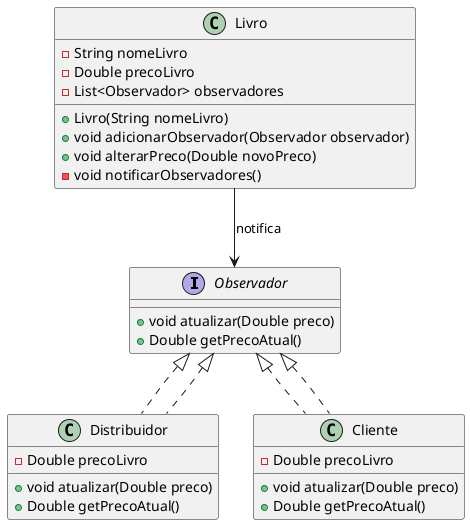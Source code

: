 @startuml

interface Observador {
    + void atualizar(Double preco)
    + Double getPrecoAtual()
}

class Livro {
    - String nomeLivro
    - Double precoLivro
    - List<Observador> observadores
    + Livro(String nomeLivro)
    + void adicionarObservador(Observador observador)
    + void alterarPreco(Double novoPreco)
    - void notificarObservadores()
}

class Distribuidor implements Observador {
    - Double precoLivro
    + void atualizar(Double preco)
    + Double getPrecoAtual()
}

class Cliente implements Observador {
    - Double precoLivro
    + void atualizar(Double preco)
    + Double getPrecoAtual()
}

Observador <|.. Distribuidor
Observador <|.. Cliente

Livro --> Observador : "notifica"

@enduml
